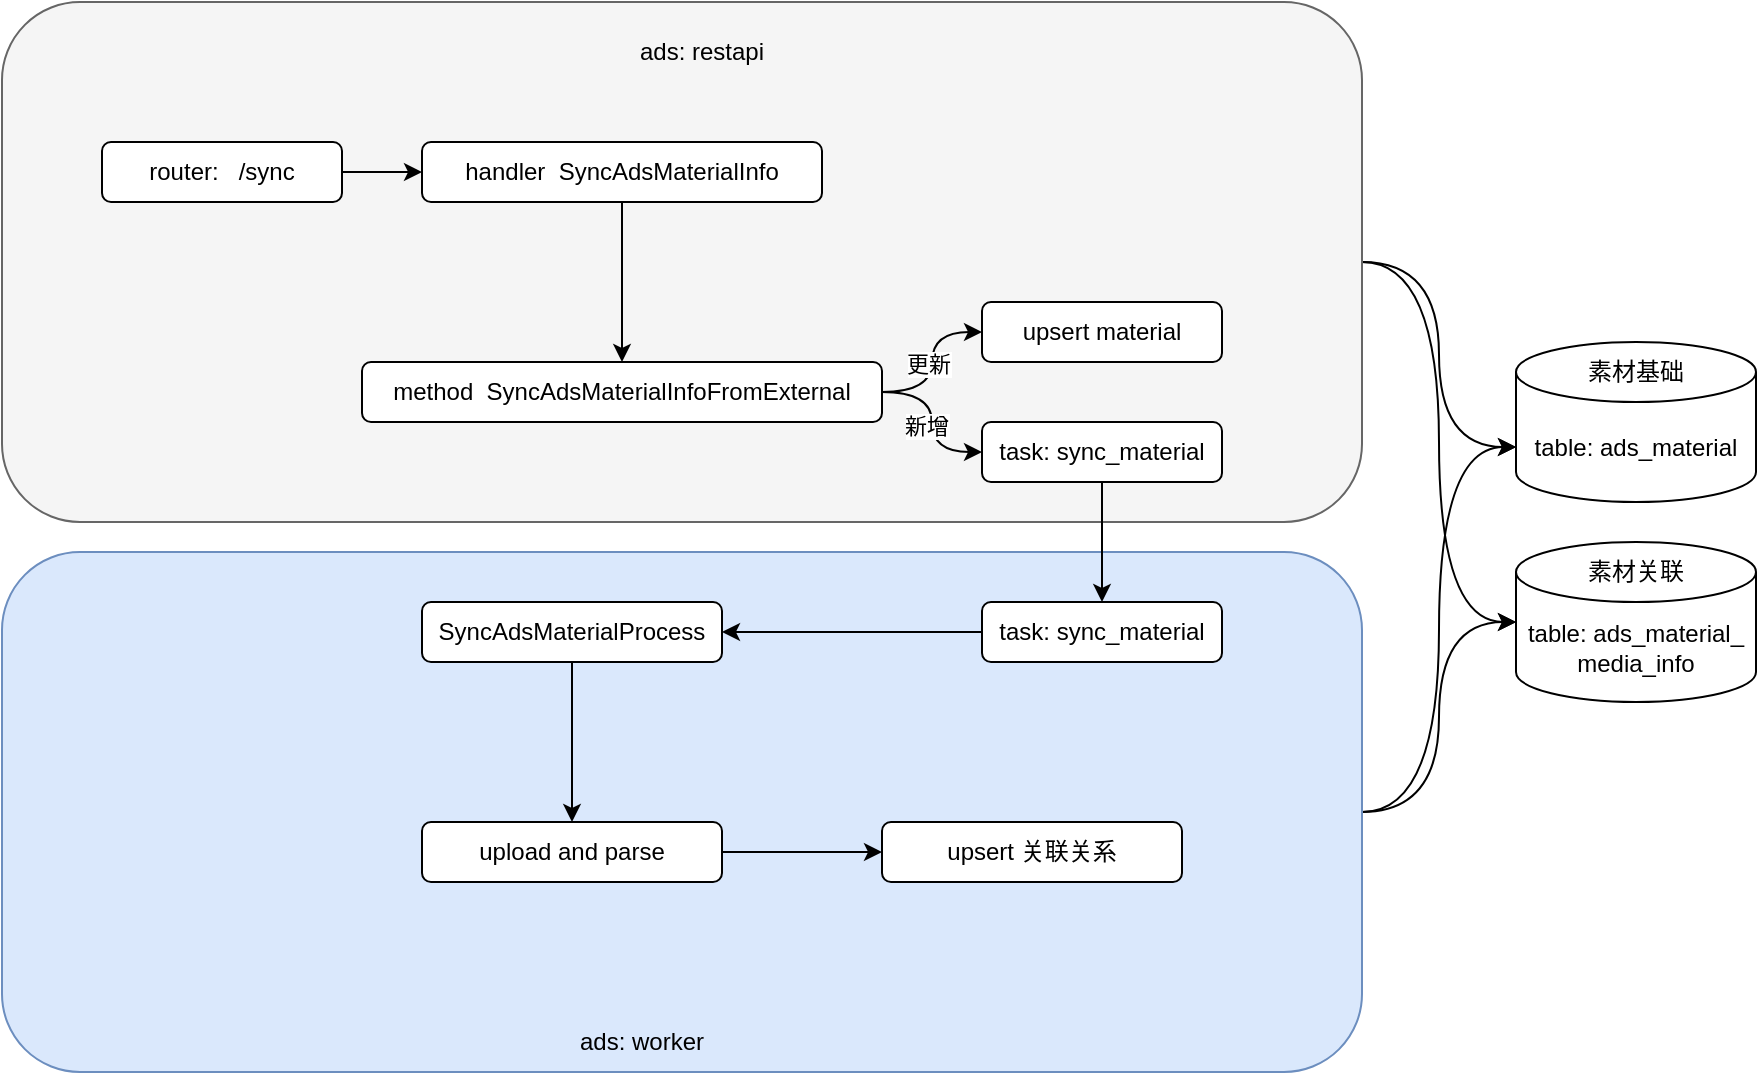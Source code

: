 <mxfile version="20.8.16" type="github">
  <diagram name="第 1 页" id="ZsmmCJHz_bmaTV9Mk80d">
    <mxGraphModel dx="1194" dy="669" grid="1" gridSize="10" guides="1" tooltips="1" connect="1" arrows="1" fold="1" page="1" pageScale="1" pageWidth="827" pageHeight="1169" math="0" shadow="0">
      <root>
        <mxCell id="0" />
        <mxCell id="1" parent="0" />
        <mxCell id="lxF7c7EGG-kzufMRA9st-49" style="edgeStyle=orthogonalEdgeStyle;curved=1;rounded=0;orthogonalLoop=1;jettySize=auto;html=1;entryX=0;entryY=0;entryDx=0;entryDy=52.5;entryPerimeter=0;" edge="1" parent="1" source="lxF7c7EGG-kzufMRA9st-31" target="lxF7c7EGG-kzufMRA9st-23">
          <mxGeometry relative="1" as="geometry" />
        </mxCell>
        <mxCell id="lxF7c7EGG-kzufMRA9st-50" style="edgeStyle=orthogonalEdgeStyle;curved=1;rounded=0;orthogonalLoop=1;jettySize=auto;html=1;entryX=0;entryY=0.5;entryDx=0;entryDy=0;entryPerimeter=0;" edge="1" parent="1" source="lxF7c7EGG-kzufMRA9st-31" target="lxF7c7EGG-kzufMRA9st-24">
          <mxGeometry relative="1" as="geometry" />
        </mxCell>
        <mxCell id="lxF7c7EGG-kzufMRA9st-31" value="" style="rounded=1;whiteSpace=wrap;html=1;fillColor=#dae8fc;strokeColor=#6c8ebf;" vertex="1" parent="1">
          <mxGeometry x="70" y="495" width="680" height="260" as="geometry" />
        </mxCell>
        <mxCell id="lxF7c7EGG-kzufMRA9st-47" style="edgeStyle=orthogonalEdgeStyle;curved=1;rounded=0;orthogonalLoop=1;jettySize=auto;html=1;entryX=0;entryY=0;entryDx=0;entryDy=52.5;entryPerimeter=0;" edge="1" parent="1" source="lxF7c7EGG-kzufMRA9st-29" target="lxF7c7EGG-kzufMRA9st-23">
          <mxGeometry relative="1" as="geometry" />
        </mxCell>
        <mxCell id="lxF7c7EGG-kzufMRA9st-48" style="edgeStyle=orthogonalEdgeStyle;curved=1;rounded=0;orthogonalLoop=1;jettySize=auto;html=1;entryX=0;entryY=0.5;entryDx=0;entryDy=0;entryPerimeter=0;" edge="1" parent="1" source="lxF7c7EGG-kzufMRA9st-29" target="lxF7c7EGG-kzufMRA9st-24">
          <mxGeometry relative="1" as="geometry" />
        </mxCell>
        <mxCell id="lxF7c7EGG-kzufMRA9st-29" value="" style="rounded=1;whiteSpace=wrap;html=1;fillColor=#f5f5f5;fontColor=#333333;strokeColor=#666666;" vertex="1" parent="1">
          <mxGeometry x="70" y="220" width="680" height="260" as="geometry" />
        </mxCell>
        <mxCell id="lxF7c7EGG-kzufMRA9st-3" value="" style="edgeStyle=orthogonalEdgeStyle;rounded=0;orthogonalLoop=1;jettySize=auto;html=1;" edge="1" parent="1" source="lxF7c7EGG-kzufMRA9st-1" target="lxF7c7EGG-kzufMRA9st-2">
          <mxGeometry relative="1" as="geometry" />
        </mxCell>
        <mxCell id="lxF7c7EGG-kzufMRA9st-1" value="router:&amp;nbsp; &amp;nbsp;/sync" style="rounded=1;whiteSpace=wrap;html=1;" vertex="1" parent="1">
          <mxGeometry x="120" y="290" width="120" height="30" as="geometry" />
        </mxCell>
        <mxCell id="lxF7c7EGG-kzufMRA9st-7" value="" style="edgeStyle=orthogonalEdgeStyle;rounded=0;orthogonalLoop=1;jettySize=auto;html=1;" edge="1" parent="1" source="lxF7c7EGG-kzufMRA9st-2" target="lxF7c7EGG-kzufMRA9st-6">
          <mxGeometry relative="1" as="geometry" />
        </mxCell>
        <mxCell id="lxF7c7EGG-kzufMRA9st-2" value="handler&amp;nbsp;&amp;nbsp;SyncAdsMaterialInfo" style="whiteSpace=wrap;html=1;rounded=1;" vertex="1" parent="1">
          <mxGeometry x="280" y="290" width="200" height="30" as="geometry" />
        </mxCell>
        <mxCell id="lxF7c7EGG-kzufMRA9st-25" style="edgeStyle=orthogonalEdgeStyle;curved=1;rounded=0;orthogonalLoop=1;jettySize=auto;html=1;entryX=0;entryY=0.5;entryDx=0;entryDy=0;" edge="1" parent="1" source="lxF7c7EGG-kzufMRA9st-6" target="lxF7c7EGG-kzufMRA9st-21">
          <mxGeometry relative="1" as="geometry" />
        </mxCell>
        <mxCell id="lxF7c7EGG-kzufMRA9st-26" value="更新" style="edgeLabel;html=1;align=center;verticalAlign=middle;resizable=0;points=[];" vertex="1" connectable="0" parent="lxF7c7EGG-kzufMRA9st-25">
          <mxGeometry x="-0.021" y="2" relative="1" as="geometry">
            <mxPoint as="offset" />
          </mxGeometry>
        </mxCell>
        <mxCell id="lxF7c7EGG-kzufMRA9st-27" style="edgeStyle=orthogonalEdgeStyle;curved=1;rounded=0;orthogonalLoop=1;jettySize=auto;html=1;entryX=0;entryY=0.5;entryDx=0;entryDy=0;" edge="1" parent="1" source="lxF7c7EGG-kzufMRA9st-6" target="lxF7c7EGG-kzufMRA9st-22">
          <mxGeometry relative="1" as="geometry" />
        </mxCell>
        <mxCell id="lxF7c7EGG-kzufMRA9st-28" value="新增" style="edgeLabel;html=1;align=center;verticalAlign=middle;resizable=0;points=[];" vertex="1" connectable="0" parent="lxF7c7EGG-kzufMRA9st-27">
          <mxGeometry x="0.04" y="-3" relative="1" as="geometry">
            <mxPoint as="offset" />
          </mxGeometry>
        </mxCell>
        <mxCell id="lxF7c7EGG-kzufMRA9st-6" value="method&amp;nbsp;&amp;nbsp;SyncAdsMaterialInfoFromExternal" style="whiteSpace=wrap;html=1;rounded=1;" vertex="1" parent="1">
          <mxGeometry x="250" y="400" width="260" height="30" as="geometry" />
        </mxCell>
        <mxCell id="lxF7c7EGG-kzufMRA9st-21" value="upsert material" style="rounded=1;whiteSpace=wrap;html=1;" vertex="1" parent="1">
          <mxGeometry x="560" y="370" width="120" height="30" as="geometry" />
        </mxCell>
        <mxCell id="lxF7c7EGG-kzufMRA9st-35" style="edgeStyle=orthogonalEdgeStyle;curved=1;rounded=0;orthogonalLoop=1;jettySize=auto;html=1;entryX=0.5;entryY=0;entryDx=0;entryDy=0;" edge="1" parent="1" source="lxF7c7EGG-kzufMRA9st-22" target="lxF7c7EGG-kzufMRA9st-34">
          <mxGeometry relative="1" as="geometry" />
        </mxCell>
        <mxCell id="lxF7c7EGG-kzufMRA9st-22" value="task: sync_material" style="rounded=1;whiteSpace=wrap;html=1;" vertex="1" parent="1">
          <mxGeometry x="560" y="430" width="120" height="30" as="geometry" />
        </mxCell>
        <mxCell id="lxF7c7EGG-kzufMRA9st-23" value="table: ads_material" style="shape=cylinder3;whiteSpace=wrap;html=1;boundedLbl=1;backgroundOutline=1;size=15;" vertex="1" parent="1">
          <mxGeometry x="827" y="390" width="120" height="80" as="geometry" />
        </mxCell>
        <mxCell id="lxF7c7EGG-kzufMRA9st-24" value="table: ads_material_&lt;br&gt;media_info" style="shape=cylinder3;whiteSpace=wrap;html=1;boundedLbl=1;backgroundOutline=1;size=15;" vertex="1" parent="1">
          <mxGeometry x="827" y="490" width="120" height="80" as="geometry" />
        </mxCell>
        <mxCell id="lxF7c7EGG-kzufMRA9st-30" value="ads: restapi" style="text;html=1;strokeColor=none;fillColor=none;align=center;verticalAlign=middle;whiteSpace=wrap;rounded=0;" vertex="1" parent="1">
          <mxGeometry x="360" y="230" width="120" height="30" as="geometry" />
        </mxCell>
        <mxCell id="lxF7c7EGG-kzufMRA9st-32" value="ads: worker" style="text;html=1;strokeColor=none;fillColor=none;align=center;verticalAlign=middle;whiteSpace=wrap;rounded=0;" vertex="1" parent="1">
          <mxGeometry x="330" y="725" width="120" height="30" as="geometry" />
        </mxCell>
        <mxCell id="lxF7c7EGG-kzufMRA9st-37" value="" style="edgeStyle=orthogonalEdgeStyle;curved=1;rounded=0;orthogonalLoop=1;jettySize=auto;html=1;" edge="1" parent="1" source="lxF7c7EGG-kzufMRA9st-34" target="lxF7c7EGG-kzufMRA9st-36">
          <mxGeometry relative="1" as="geometry" />
        </mxCell>
        <mxCell id="lxF7c7EGG-kzufMRA9st-34" value="task: sync_material" style="rounded=1;whiteSpace=wrap;html=1;" vertex="1" parent="1">
          <mxGeometry x="560" y="520" width="120" height="30" as="geometry" />
        </mxCell>
        <mxCell id="lxF7c7EGG-kzufMRA9st-44" value="" style="edgeStyle=orthogonalEdgeStyle;curved=1;rounded=0;orthogonalLoop=1;jettySize=auto;html=1;" edge="1" parent="1" source="lxF7c7EGG-kzufMRA9st-36" target="lxF7c7EGG-kzufMRA9st-43">
          <mxGeometry relative="1" as="geometry" />
        </mxCell>
        <mxCell id="lxF7c7EGG-kzufMRA9st-36" value="SyncAdsMaterialProcess" style="rounded=1;whiteSpace=wrap;html=1;" vertex="1" parent="1">
          <mxGeometry x="280" y="520" width="150" height="30" as="geometry" />
        </mxCell>
        <mxCell id="lxF7c7EGG-kzufMRA9st-46" value="" style="edgeStyle=orthogonalEdgeStyle;curved=1;rounded=0;orthogonalLoop=1;jettySize=auto;html=1;" edge="1" parent="1" source="lxF7c7EGG-kzufMRA9st-43" target="lxF7c7EGG-kzufMRA9st-45">
          <mxGeometry relative="1" as="geometry" />
        </mxCell>
        <mxCell id="lxF7c7EGG-kzufMRA9st-43" value="upload and parse" style="rounded=1;whiteSpace=wrap;html=1;" vertex="1" parent="1">
          <mxGeometry x="280" y="630" width="150" height="30" as="geometry" />
        </mxCell>
        <mxCell id="lxF7c7EGG-kzufMRA9st-45" value="upsert 关联关系" style="rounded=1;whiteSpace=wrap;html=1;" vertex="1" parent="1">
          <mxGeometry x="510" y="630" width="150" height="30" as="geometry" />
        </mxCell>
        <mxCell id="lxF7c7EGG-kzufMRA9st-51" value="素材基础" style="text;html=1;strokeColor=none;fillColor=none;align=center;verticalAlign=middle;whiteSpace=wrap;rounded=0;" vertex="1" parent="1">
          <mxGeometry x="857" y="390" width="60" height="30" as="geometry" />
        </mxCell>
        <mxCell id="lxF7c7EGG-kzufMRA9st-52" value="素材关联" style="text;html=1;strokeColor=none;fillColor=none;align=center;verticalAlign=middle;whiteSpace=wrap;rounded=0;" vertex="1" parent="1">
          <mxGeometry x="857" y="490" width="60" height="30" as="geometry" />
        </mxCell>
      </root>
    </mxGraphModel>
  </diagram>
</mxfile>

